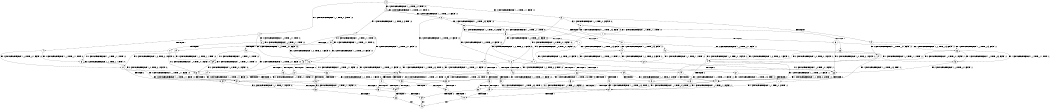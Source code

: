 digraph BCG {
size = "7, 10.5";
center = TRUE;
node [shape = circle];
0 [peripheries = 2];
0 -> 1 [label = "EX !1 !ATOMIC_EXCH_BRANCH (1, +1, TRUE, +0, 3, TRUE) !:0:"];
0 -> 2 [label = "EX !2 !ATOMIC_EXCH_BRANCH (1, +0, TRUE, +0, 1, TRUE) !:0:"];
0 -> 3 [label = "EX !0 !ATOMIC_EXCH_BRANCH (1, +1, TRUE, +1, 1, FALSE) !:0:"];
1 -> 4 [label = "TERMINATE !1"];
1 -> 5 [label = "EX !2 !ATOMIC_EXCH_BRANCH (1, +0, TRUE, +0, 1, FALSE) !:0:"];
1 -> 6 [label = "EX !0 !ATOMIC_EXCH_BRANCH (1, +1, TRUE, +1, 1, TRUE) !:0:"];
2 -> 7 [label = "EX !1 !ATOMIC_EXCH_BRANCH (1, +1, TRUE, +0, 3, TRUE) !:0:"];
2 -> 8 [label = "EX !0 !ATOMIC_EXCH_BRANCH (1, +1, TRUE, +1, 1, FALSE) !:0:"];
2 -> 2 [label = "EX !2 !ATOMIC_EXCH_BRANCH (1, +0, TRUE, +0, 1, TRUE) !:0:"];
3 -> 9 [label = "TERMINATE !0"];
3 -> 10 [label = "EX !1 !ATOMIC_EXCH_BRANCH (1, +1, TRUE, +0, 3, FALSE) !:0:"];
3 -> 11 [label = "EX !2 !ATOMIC_EXCH_BRANCH (1, +0, TRUE, +0, 1, FALSE) !:0:"];
4 -> 12 [label = "EX !2 !ATOMIC_EXCH_BRANCH (1, +0, TRUE, +0, 1, FALSE) !:0:"];
4 -> 13 [label = "EX !0 !ATOMIC_EXCH_BRANCH (1, +1, TRUE, +1, 1, TRUE) !:0:"];
5 -> 14 [label = "TERMINATE !1"];
5 -> 15 [label = "TERMINATE !2"];
5 -> 16 [label = "EX !0 !ATOMIC_EXCH_BRANCH (1, +1, TRUE, +1, 1, FALSE) !:0:"];
6 -> 17 [label = "TERMINATE !1"];
6 -> 18 [label = "EX !2 !ATOMIC_EXCH_BRANCH (1, +0, TRUE, +0, 1, FALSE) !:0:"];
6 -> 6 [label = "EX !0 !ATOMIC_EXCH_BRANCH (1, +1, TRUE, +1, 1, TRUE) !:0:"];
7 -> 19 [label = "TERMINATE !1"];
7 -> 20 [label = "EX !0 !ATOMIC_EXCH_BRANCH (1, +1, TRUE, +1, 1, TRUE) !:0:"];
7 -> 5 [label = "EX !2 !ATOMIC_EXCH_BRANCH (1, +0, TRUE, +0, 1, FALSE) !:0:"];
8 -> 21 [label = "TERMINATE !0"];
8 -> 22 [label = "EX !1 !ATOMIC_EXCH_BRANCH (1, +1, TRUE, +0, 3, FALSE) !:0:"];
8 -> 11 [label = "EX !2 !ATOMIC_EXCH_BRANCH (1, +0, TRUE, +0, 1, FALSE) !:0:"];
9 -> 23 [label = "EX !1 !ATOMIC_EXCH_BRANCH (1, +1, TRUE, +0, 3, FALSE) !:1:"];
9 -> 24 [label = "EX !2 !ATOMIC_EXCH_BRANCH (1, +0, TRUE, +0, 1, FALSE) !:1:"];
10 -> 25 [label = "TERMINATE !0"];
10 -> 26 [label = "EX !2 !ATOMIC_EXCH_BRANCH (1, +0, TRUE, +0, 1, FALSE) !:0:"];
10 -> 27 [label = "EX !1 !ATOMIC_EXCH_BRANCH (1, +1, TRUE, +1, 1, TRUE) !:0:"];
11 -> 28 [label = "TERMINATE !2"];
11 -> 29 [label = "TERMINATE !0"];
11 -> 16 [label = "EX !1 !ATOMIC_EXCH_BRANCH (1, +1, TRUE, +0, 3, TRUE) !:0:"];
12 -> 30 [label = "TERMINATE !2"];
12 -> 31 [label = "EX !0 !ATOMIC_EXCH_BRANCH (1, +1, TRUE, +1, 1, FALSE) !:0:"];
13 -> 32 [label = "EX !2 !ATOMIC_EXCH_BRANCH (1, +0, TRUE, +0, 1, FALSE) !:0:"];
13 -> 13 [label = "EX !0 !ATOMIC_EXCH_BRANCH (1, +1, TRUE, +1, 1, TRUE) !:0:"];
14 -> 30 [label = "TERMINATE !2"];
14 -> 31 [label = "EX !0 !ATOMIC_EXCH_BRANCH (1, +1, TRUE, +1, 1, FALSE) !:0:"];
15 -> 30 [label = "TERMINATE !1"];
15 -> 33 [label = "EX !0 !ATOMIC_EXCH_BRANCH (1, +1, TRUE, +1, 1, FALSE) !:0:"];
16 -> 34 [label = "TERMINATE !1"];
16 -> 35 [label = "TERMINATE !2"];
16 -> 36 [label = "TERMINATE !0"];
17 -> 32 [label = "EX !2 !ATOMIC_EXCH_BRANCH (1, +0, TRUE, +0, 1, FALSE) !:0:"];
17 -> 13 [label = "EX !0 !ATOMIC_EXCH_BRANCH (1, +1, TRUE, +1, 1, TRUE) !:0:"];
18 -> 37 [label = "TERMINATE !1"];
18 -> 38 [label = "TERMINATE !2"];
18 -> 16 [label = "EX !0 !ATOMIC_EXCH_BRANCH (1, +1, TRUE, +1, 1, FALSE) !:0:"];
19 -> 39 [label = "EX !0 !ATOMIC_EXCH_BRANCH (1, +1, TRUE, +1, 1, TRUE) !:0:"];
19 -> 12 [label = "EX !2 !ATOMIC_EXCH_BRANCH (1, +0, TRUE, +0, 1, FALSE) !:0:"];
20 -> 40 [label = "TERMINATE !1"];
20 -> 18 [label = "EX !2 !ATOMIC_EXCH_BRANCH (1, +0, TRUE, +0, 1, FALSE) !:0:"];
20 -> 20 [label = "EX !0 !ATOMIC_EXCH_BRANCH (1, +1, TRUE, +1, 1, TRUE) !:0:"];
21 -> 41 [label = "EX !1 !ATOMIC_EXCH_BRANCH (1, +1, TRUE, +0, 3, FALSE) !:1:"];
21 -> 24 [label = "EX !2 !ATOMIC_EXCH_BRANCH (1, +0, TRUE, +0, 1, FALSE) !:1:"];
22 -> 42 [label = "TERMINATE !0"];
22 -> 26 [label = "EX !2 !ATOMIC_EXCH_BRANCH (1, +0, TRUE, +0, 1, FALSE) !:0:"];
22 -> 43 [label = "EX !1 !ATOMIC_EXCH_BRANCH (1, +1, TRUE, +1, 1, TRUE) !:0:"];
23 -> 44 [label = "EX !2 !ATOMIC_EXCH_BRANCH (1, +0, TRUE, +0, 1, FALSE) !:1:"];
23 -> 45 [label = "EX !1 !ATOMIC_EXCH_BRANCH (1, +1, TRUE, +1, 1, TRUE) !:1:"];
24 -> 46 [label = "TERMINATE !2"];
24 -> 47 [label = "EX !1 !ATOMIC_EXCH_BRANCH (1, +1, TRUE, +0, 3, TRUE) !:1:"];
25 -> 44 [label = "EX !2 !ATOMIC_EXCH_BRANCH (1, +0, TRUE, +0, 1, FALSE) !:1:"];
25 -> 45 [label = "EX !1 !ATOMIC_EXCH_BRANCH (1, +1, TRUE, +1, 1, TRUE) !:1:"];
26 -> 48 [label = "TERMINATE !2"];
26 -> 49 [label = "TERMINATE !0"];
26 -> 16 [label = "EX !1 !ATOMIC_EXCH_BRANCH (1, +1, TRUE, +1, 1, FALSE) !:0:"];
27 -> 50 [label = "TERMINATE !0"];
27 -> 51 [label = "EX !2 !ATOMIC_EXCH_BRANCH (1, +0, TRUE, +0, 1, FALSE) !:0:"];
27 -> 10 [label = "EX !1 !ATOMIC_EXCH_BRANCH (1, +1, TRUE, +0, 3, FALSE) !:0:"];
28 -> 52 [label = "TERMINATE !0"];
28 -> 33 [label = "EX !1 !ATOMIC_EXCH_BRANCH (1, +1, TRUE, +0, 3, TRUE) !:0:"];
29 -> 46 [label = "TERMINATE !2"];
29 -> 47 [label = "EX !1 !ATOMIC_EXCH_BRANCH (1, +1, TRUE, +0, 3, TRUE) !:1:"];
30 -> 53 [label = "EX !0 !ATOMIC_EXCH_BRANCH (1, +1, TRUE, +1, 1, FALSE) !:0:"];
31 -> 54 [label = "TERMINATE !2"];
31 -> 55 [label = "TERMINATE !0"];
32 -> 56 [label = "TERMINATE !2"];
32 -> 31 [label = "EX !0 !ATOMIC_EXCH_BRANCH (1, +1, TRUE, +1, 1, FALSE) !:0:"];
33 -> 54 [label = "TERMINATE !1"];
33 -> 57 [label = "TERMINATE !0"];
34 -> 54 [label = "TERMINATE !2"];
34 -> 55 [label = "TERMINATE !0"];
35 -> 54 [label = "TERMINATE !1"];
35 -> 57 [label = "TERMINATE !0"];
36 -> 58 [label = "TERMINATE !1"];
36 -> 59 [label = "TERMINATE !2"];
37 -> 56 [label = "TERMINATE !2"];
37 -> 31 [label = "EX !0 !ATOMIC_EXCH_BRANCH (1, +1, TRUE, +1, 1, FALSE) !:0:"];
38 -> 56 [label = "TERMINATE !1"];
38 -> 33 [label = "EX !0 !ATOMIC_EXCH_BRANCH (1, +1, TRUE, +1, 1, FALSE) !:0:"];
39 -> 32 [label = "EX !2 !ATOMIC_EXCH_BRANCH (1, +0, TRUE, +0, 1, FALSE) !:0:"];
39 -> 39 [label = "EX !0 !ATOMIC_EXCH_BRANCH (1, +1, TRUE, +1, 1, TRUE) !:0:"];
40 -> 32 [label = "EX !2 !ATOMIC_EXCH_BRANCH (1, +0, TRUE, +0, 1, FALSE) !:0:"];
40 -> 39 [label = "EX !0 !ATOMIC_EXCH_BRANCH (1, +1, TRUE, +1, 1, TRUE) !:0:"];
41 -> 44 [label = "EX !2 !ATOMIC_EXCH_BRANCH (1, +0, TRUE, +0, 1, FALSE) !:1:"];
41 -> 60 [label = "EX !1 !ATOMIC_EXCH_BRANCH (1, +1, TRUE, +1, 1, TRUE) !:1:"];
42 -> 44 [label = "EX !2 !ATOMIC_EXCH_BRANCH (1, +0, TRUE, +0, 1, FALSE) !:1:"];
42 -> 60 [label = "EX !1 !ATOMIC_EXCH_BRANCH (1, +1, TRUE, +1, 1, TRUE) !:1:"];
43 -> 61 [label = "TERMINATE !0"];
43 -> 51 [label = "EX !2 !ATOMIC_EXCH_BRANCH (1, +0, TRUE, +0, 1, FALSE) !:0:"];
43 -> 22 [label = "EX !1 !ATOMIC_EXCH_BRANCH (1, +1, TRUE, +0, 3, FALSE) !:0:"];
44 -> 62 [label = "TERMINATE !2"];
44 -> 47 [label = "EX !1 !ATOMIC_EXCH_BRANCH (1, +1, TRUE, +1, 1, FALSE) !:1:"];
45 -> 63 [label = "EX !2 !ATOMIC_EXCH_BRANCH (1, +0, TRUE, +0, 1, FALSE) !:1:"];
45 -> 23 [label = "EX !1 !ATOMIC_EXCH_BRANCH (1, +1, TRUE, +0, 3, FALSE) !:1:"];
46 -> 64 [label = "EX !1 !ATOMIC_EXCH_BRANCH (1, +1, TRUE, +0, 3, TRUE) !:1:"];
47 -> 58 [label = "TERMINATE !1"];
47 -> 59 [label = "TERMINATE !2"];
48 -> 65 [label = "TERMINATE !0"];
48 -> 33 [label = "EX !1 !ATOMIC_EXCH_BRANCH (1, +1, TRUE, +1, 1, FALSE) !:0:"];
49 -> 62 [label = "TERMINATE !2"];
49 -> 47 [label = "EX !1 !ATOMIC_EXCH_BRANCH (1, +1, TRUE, +1, 1, FALSE) !:1:"];
50 -> 63 [label = "EX !2 !ATOMIC_EXCH_BRANCH (1, +0, TRUE, +0, 1, FALSE) !:1:"];
50 -> 23 [label = "EX !1 !ATOMIC_EXCH_BRANCH (1, +1, TRUE, +0, 3, FALSE) !:1:"];
51 -> 66 [label = "TERMINATE !2"];
51 -> 67 [label = "TERMINATE !0"];
51 -> 16 [label = "EX !1 !ATOMIC_EXCH_BRANCH (1, +1, TRUE, +0, 3, TRUE) !:0:"];
52 -> 64 [label = "EX !1 !ATOMIC_EXCH_BRANCH (1, +1, TRUE, +0, 3, TRUE) !:1:"];
53 -> 68 [label = "TERMINATE !0"];
54 -> 68 [label = "TERMINATE !0"];
55 -> 69 [label = "TERMINATE !2"];
56 -> 53 [label = "EX !0 !ATOMIC_EXCH_BRANCH (1, +1, TRUE, +1, 1, FALSE) !:0:"];
57 -> 70 [label = "TERMINATE !1"];
58 -> 69 [label = "TERMINATE !2"];
59 -> 70 [label = "TERMINATE !1"];
60 -> 63 [label = "EX !2 !ATOMIC_EXCH_BRANCH (1, +0, TRUE, +0, 1, FALSE) !:1:"];
60 -> 41 [label = "EX !1 !ATOMIC_EXCH_BRANCH (1, +1, TRUE, +0, 3, FALSE) !:1:"];
61 -> 63 [label = "EX !2 !ATOMIC_EXCH_BRANCH (1, +0, TRUE, +0, 1, FALSE) !:1:"];
61 -> 41 [label = "EX !1 !ATOMIC_EXCH_BRANCH (1, +1, TRUE, +0, 3, FALSE) !:1:"];
62 -> 64 [label = "EX !1 !ATOMIC_EXCH_BRANCH (1, +1, TRUE, +1, 1, FALSE) !:1:"];
63 -> 71 [label = "TERMINATE !2"];
63 -> 47 [label = "EX !1 !ATOMIC_EXCH_BRANCH (1, +1, TRUE, +0, 3, TRUE) !:1:"];
64 -> 70 [label = "TERMINATE !1"];
65 -> 64 [label = "EX !1 !ATOMIC_EXCH_BRANCH (1, +1, TRUE, +1, 1, FALSE) !:1:"];
66 -> 72 [label = "TERMINATE !0"];
66 -> 33 [label = "EX !1 !ATOMIC_EXCH_BRANCH (1, +1, TRUE, +0, 3, TRUE) !:0:"];
67 -> 71 [label = "TERMINATE !2"];
67 -> 47 [label = "EX !1 !ATOMIC_EXCH_BRANCH (1, +1, TRUE, +0, 3, TRUE) !:1:"];
68 -> 73 [label = "exit"];
69 -> 73 [label = "exit"];
70 -> 73 [label = "exit"];
71 -> 64 [label = "EX !1 !ATOMIC_EXCH_BRANCH (1, +1, TRUE, +0, 3, TRUE) !:1:"];
72 -> 64 [label = "EX !1 !ATOMIC_EXCH_BRANCH (1, +1, TRUE, +0, 3, TRUE) !:1:"];
}
